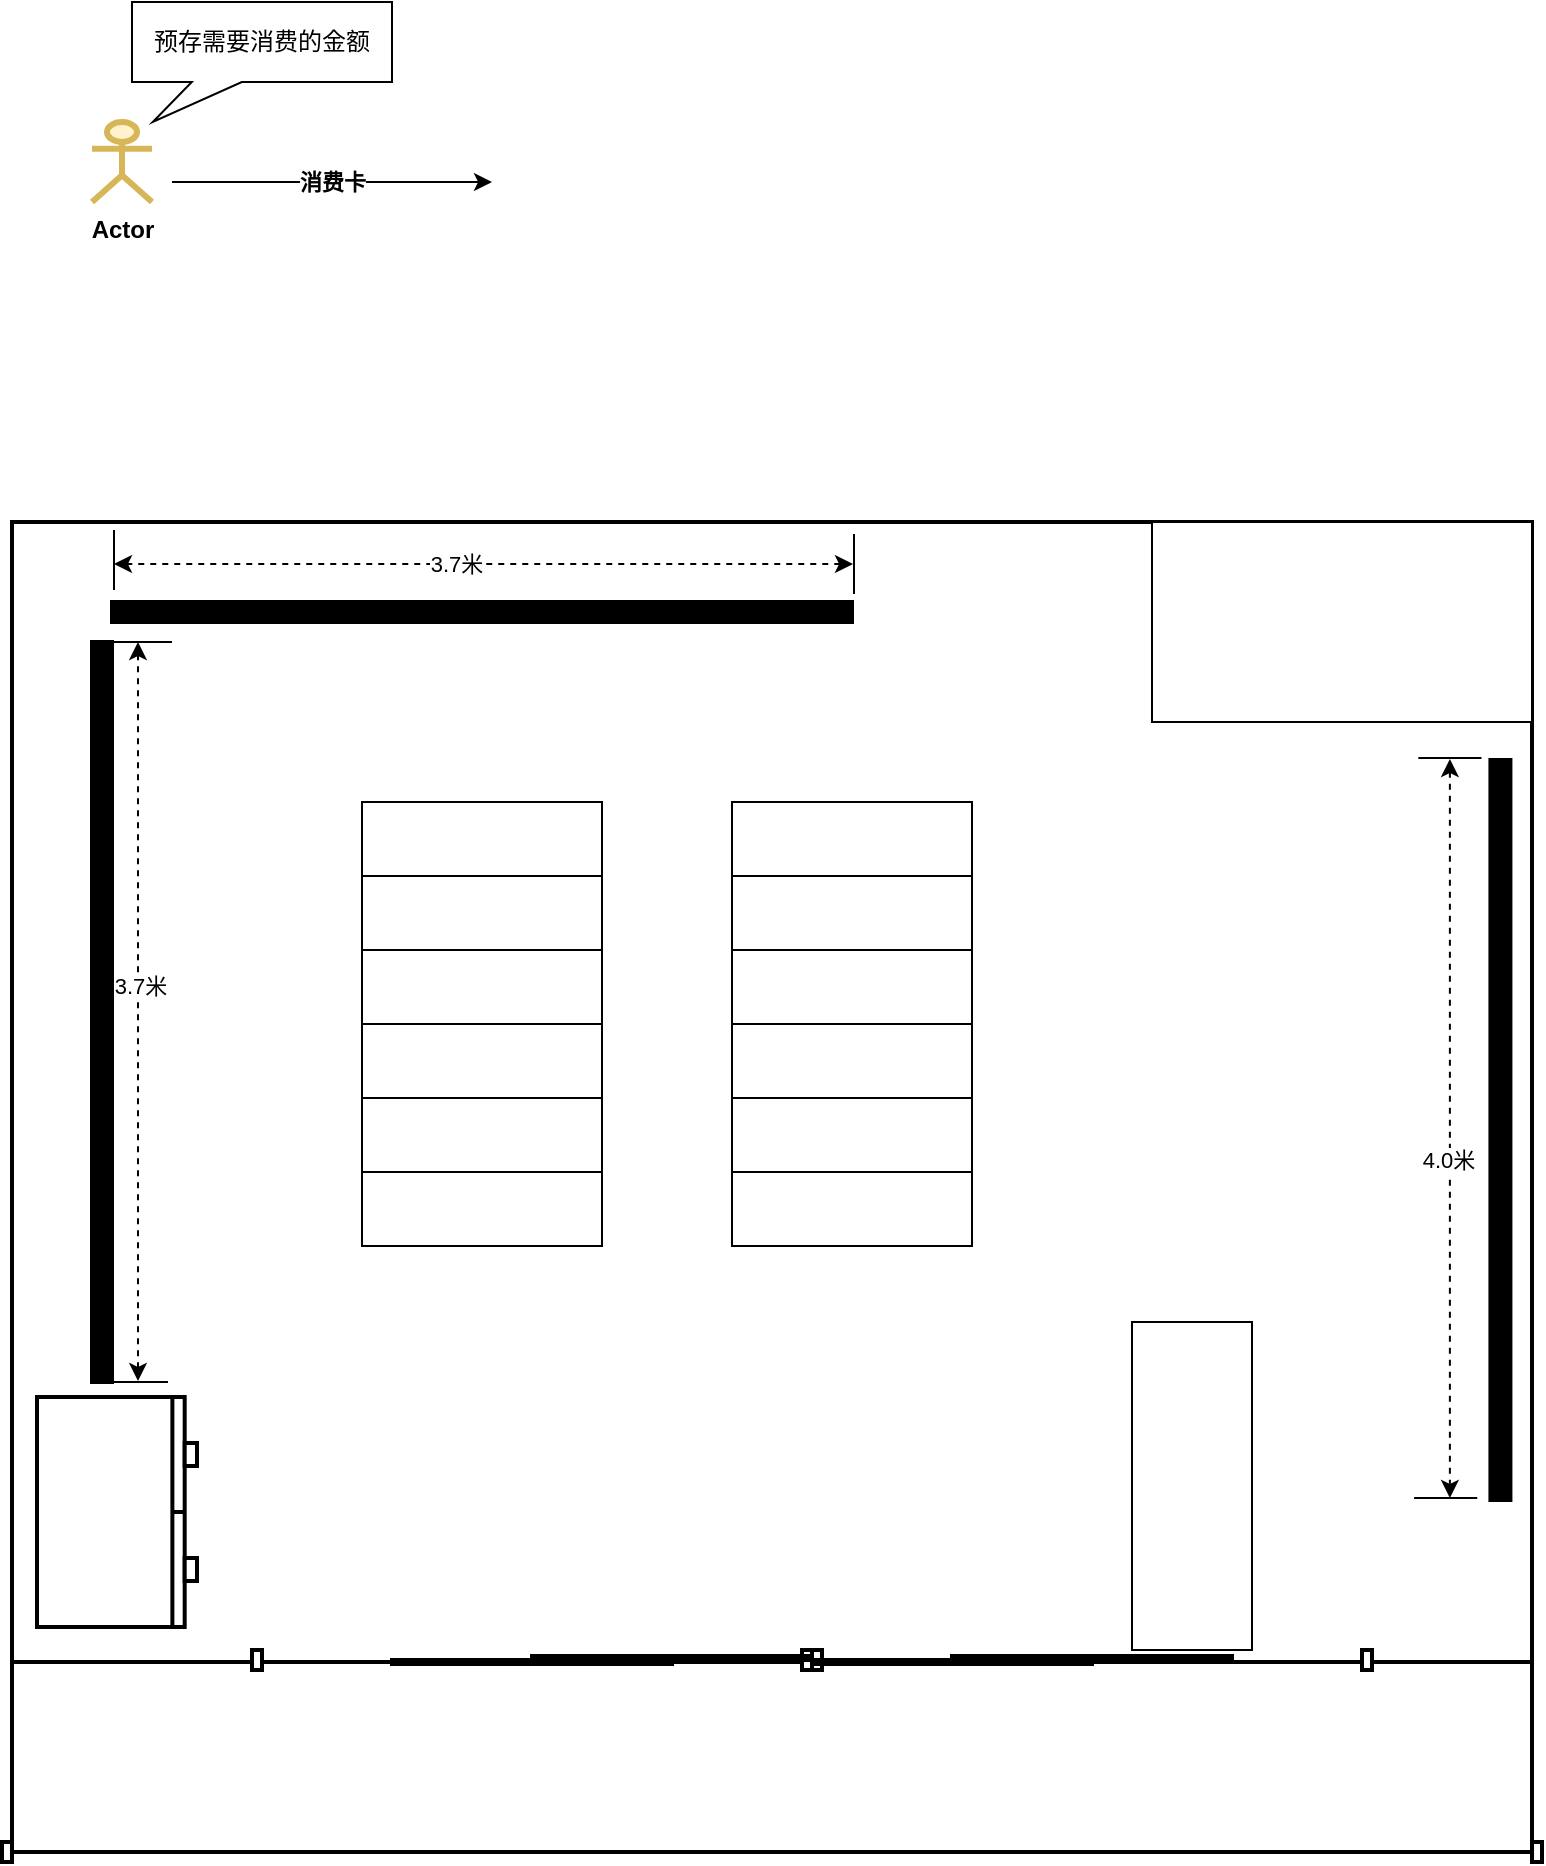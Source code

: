 <mxfile version="13.6.9" type="github">
  <diagram id="GbtlaQpBiUrb4YM5A01o" name="第 1 页">
    <mxGraphModel dx="1422" dy="772" grid="1" gridSize="10" guides="1" tooltips="1" connect="1" arrows="1" fold="1" page="1" pageScale="1" pageWidth="827" pageHeight="1169" math="0" shadow="0">
      <root>
        <mxCell id="0" />
        <mxCell id="1" parent="0" />
        <mxCell id="QXUsdO9ywY45B4wO6g-w-1" value="Actor" style="shape=umlActor;verticalLabelPosition=bottom;verticalAlign=top;html=1;outlineConnect=0;fontStyle=1;fillColor=#fff2cc;strokeColor=#d6b656;strokeWidth=3;" vertex="1" parent="1">
          <mxGeometry x="80" y="120" width="30" height="40" as="geometry" />
        </mxCell>
        <mxCell id="QXUsdO9ywY45B4wO6g-w-3" value="预存需要消费的金额" style="shape=callout;whiteSpace=wrap;html=1;perimeter=calloutPerimeter;strokeWidth=1;position2=0.08;base=25;size=20;position=0.23;" vertex="1" parent="1">
          <mxGeometry x="100" y="60" width="130" height="60" as="geometry" />
        </mxCell>
        <mxCell id="QXUsdO9ywY45B4wO6g-w-4" value="" style="endArrow=classic;html=1;" edge="1" parent="1">
          <mxGeometry relative="1" as="geometry">
            <mxPoint x="120" y="150" as="sourcePoint" />
            <mxPoint x="280" y="150" as="targetPoint" />
          </mxGeometry>
        </mxCell>
        <mxCell id="QXUsdO9ywY45B4wO6g-w-5" value="消费卡" style="edgeLabel;resizable=0;html=1;align=center;verticalAlign=middle;fontStyle=1" connectable="0" vertex="1" parent="QXUsdO9ywY45B4wO6g-w-4">
          <mxGeometry relative="1" as="geometry" />
        </mxCell>
        <mxCell id="QXUsdO9ywY45B4wO6g-w-6" value="" style="rounded=0;whiteSpace=wrap;html=1;strokeWidth=2;" vertex="1" parent="1">
          <mxGeometry x="40" y="320" width="760" height="570" as="geometry" />
        </mxCell>
        <mxCell id="QXUsdO9ywY45B4wO6g-w-7" value="" style="rounded=0;whiteSpace=wrap;html=1;strokeWidth=1;" vertex="1" parent="1">
          <mxGeometry x="610" y="320" width="190" height="100" as="geometry" />
        </mxCell>
        <mxCell id="QXUsdO9ywY45B4wO6g-w-8" value="" style="verticalLabelPosition=bottom;html=1;verticalAlign=top;align=center;shape=mxgraph.floorplan.doorOverhead;strokeWidth=2;" vertex="1" parent="1">
          <mxGeometry x="35" y="890" width="770" height="100" as="geometry" />
        </mxCell>
        <mxCell id="QXUsdO9ywY45B4wO6g-w-12" value="" style="verticalLabelPosition=bottom;html=1;verticalAlign=top;align=center;shape=mxgraph.floorplan.doorSlidingGlass;dx=0.25;strokeWidth=2;rotation=-180;" vertex="1" parent="1">
          <mxGeometry x="160" y="884" width="280" height="10" as="geometry" />
        </mxCell>
        <mxCell id="QXUsdO9ywY45B4wO6g-w-13" value="" style="verticalLabelPosition=bottom;html=1;verticalAlign=top;align=center;shape=mxgraph.floorplan.doorSlidingGlass;dx=0.25;strokeWidth=2;rotation=0;" vertex="1" parent="1">
          <mxGeometry x="440" y="884" width="280" height="10" as="geometry" />
        </mxCell>
        <mxCell id="QXUsdO9ywY45B4wO6g-w-14" value="" style="verticalLabelPosition=bottom;html=1;verticalAlign=top;align=center;shape=mxgraph.floorplan.wall;fillColor=#000000;direction=south;strokeWidth=2;rotation=90;" vertex="1" parent="1">
          <mxGeometry x="260" y="180" width="30" height="370" as="geometry" />
        </mxCell>
        <mxCell id="QXUsdO9ywY45B4wO6g-w-15" value="" style="verticalLabelPosition=bottom;html=1;verticalAlign=top;align=center;shape=mxgraph.floorplan.dresser;strokeWidth=2;rotation=-90;" vertex="1" parent="1">
          <mxGeometry x="35" y="775" width="115" height="80" as="geometry" />
        </mxCell>
        <mxCell id="QXUsdO9ywY45B4wO6g-w-16" value="" style="verticalLabelPosition=bottom;html=1;verticalAlign=top;align=center;shape=mxgraph.floorplan.wall;fillColor=#000000;direction=south;strokeWidth=2;" vertex="1" parent="1">
          <mxGeometry x="70" y="380" width="30" height="370" as="geometry" />
        </mxCell>
        <mxCell id="QXUsdO9ywY45B4wO6g-w-18" value="" style="line;strokeWidth=1;html=1;perimeter=backbonePerimeter;points=[];outlineConnect=0;" vertex="1" parent="1">
          <mxGeometry x="90" y="375" width="30" height="10" as="geometry" />
        </mxCell>
        <mxCell id="QXUsdO9ywY45B4wO6g-w-19" value="" style="line;strokeWidth=1;html=1;perimeter=backbonePerimeter;points=[];outlineConnect=0;" vertex="1" parent="1">
          <mxGeometry x="88" y="745" width="30" height="10" as="geometry" />
        </mxCell>
        <mxCell id="QXUsdO9ywY45B4wO6g-w-23" value="" style="endArrow=classic;startArrow=classic;html=1;dashed=1;" edge="1" parent="1" source="QXUsdO9ywY45B4wO6g-w-19" target="QXUsdO9ywY45B4wO6g-w-18">
          <mxGeometry width="50" height="50" relative="1" as="geometry">
            <mxPoint x="220" y="660" as="sourcePoint" />
            <mxPoint x="270" y="610" as="targetPoint" />
          </mxGeometry>
        </mxCell>
        <mxCell id="QXUsdO9ywY45B4wO6g-w-24" value="3.7米" style="edgeLabel;html=1;align=center;verticalAlign=middle;resizable=0;points=[];" vertex="1" connectable="0" parent="QXUsdO9ywY45B4wO6g-w-23">
          <mxGeometry x="0.078" y="-1" relative="1" as="geometry">
            <mxPoint y="1" as="offset" />
          </mxGeometry>
        </mxCell>
        <mxCell id="QXUsdO9ywY45B4wO6g-w-33" value="" style="group;rotation=-90;" vertex="1" connectable="0" parent="1">
          <mxGeometry x="260" y="150" width="32" height="380" as="geometry" />
        </mxCell>
        <mxCell id="QXUsdO9ywY45B4wO6g-w-29" value="" style="line;strokeWidth=1;html=1;perimeter=backbonePerimeter;points=[];outlineConnect=0;rotation=-90;" vertex="1" parent="QXUsdO9ywY45B4wO6g-w-33">
          <mxGeometry x="-184" y="184" width="30" height="10" as="geometry" />
        </mxCell>
        <mxCell id="QXUsdO9ywY45B4wO6g-w-30" value="" style="line;strokeWidth=1;html=1;perimeter=backbonePerimeter;points=[];outlineConnect=0;rotation=-90;" vertex="1" parent="QXUsdO9ywY45B4wO6g-w-33">
          <mxGeometry x="186" y="186" width="30" height="10" as="geometry" />
        </mxCell>
        <mxCell id="QXUsdO9ywY45B4wO6g-w-31" value="" style="endArrow=classic;startArrow=classic;html=1;dashed=1;" edge="1" parent="QXUsdO9ywY45B4wO6g-w-33" source="QXUsdO9ywY45B4wO6g-w-30" target="QXUsdO9ywY45B4wO6g-w-29">
          <mxGeometry width="50" height="50" relative="1" as="geometry">
            <mxPoint x="111" y="74" as="sourcePoint" />
            <mxPoint x="61" y="24" as="targetPoint" />
          </mxGeometry>
        </mxCell>
        <mxCell id="QXUsdO9ywY45B4wO6g-w-32" value="3.7米" style="edgeLabel;html=1;align=center;verticalAlign=middle;resizable=0;points=[];rotation=0;" vertex="1" connectable="0" parent="QXUsdO9ywY45B4wO6g-w-31">
          <mxGeometry x="0.078" y="-1" relative="1" as="geometry">
            <mxPoint y="1" as="offset" />
          </mxGeometry>
        </mxCell>
        <mxCell id="QXUsdO9ywY45B4wO6g-w-40" value="" style="verticalLabelPosition=bottom;html=1;verticalAlign=top;align=center;shape=mxgraph.floorplan.wall;fillColor=#000000;direction=south;strokeWidth=2;rotation=90;" vertex="1" parent="1">
          <mxGeometry x="260" y="180" width="30" height="370" as="geometry" />
        </mxCell>
        <mxCell id="QXUsdO9ywY45B4wO6g-w-45" value="" style="verticalLabelPosition=bottom;html=1;verticalAlign=top;align=center;shape=mxgraph.floorplan.wall;fillColor=#000000;direction=south;strokeWidth=2;rotation=90;" vertex="1" parent="1">
          <mxGeometry x="260" y="180" width="30" height="370" as="geometry" />
        </mxCell>
        <mxCell id="QXUsdO9ywY45B4wO6g-w-52" value="" style="group;rotation=-90;" vertex="1" connectable="0" parent="1">
          <mxGeometry x="560" y="585" width="400" height="56" as="geometry" />
        </mxCell>
        <mxCell id="QXUsdO9ywY45B4wO6g-w-46" value="" style="group;rotation=-180;" vertex="1" connectable="0" parent="QXUsdO9ywY45B4wO6g-w-52">
          <mxGeometry x="181.053" y="-152" width="33.684" height="380" as="geometry" />
        </mxCell>
        <mxCell id="QXUsdO9ywY45B4wO6g-w-47" value="" style="line;strokeWidth=1;html=1;perimeter=backbonePerimeter;points=[];outlineConnect=0;rotation=-180;" vertex="1" parent="QXUsdO9ywY45B4wO6g-w-46">
          <mxGeometry y="370" width="31.579" height="10" as="geometry" />
        </mxCell>
        <mxCell id="QXUsdO9ywY45B4wO6g-w-48" value="" style="line;strokeWidth=1;html=1;perimeter=backbonePerimeter;points=[];outlineConnect=0;rotation=-180;" vertex="1" parent="QXUsdO9ywY45B4wO6g-w-46">
          <mxGeometry x="2.105" width="31.579" height="10" as="geometry" />
        </mxCell>
        <mxCell id="QXUsdO9ywY45B4wO6g-w-49" value="" style="endArrow=classic;startArrow=classic;html=1;dashed=1;" edge="1" parent="QXUsdO9ywY45B4wO6g-w-46" source="QXUsdO9ywY45B4wO6g-w-48" target="QXUsdO9ywY45B4wO6g-w-47">
          <mxGeometry width="50" height="50" relative="1" as="geometry">
            <mxPoint x="-105.263" y="95" as="sourcePoint" />
            <mxPoint x="-157.895" y="145" as="targetPoint" />
          </mxGeometry>
        </mxCell>
        <mxCell id="QXUsdO9ywY45B4wO6g-w-50" value="4.0米" style="edgeLabel;html=1;align=center;verticalAlign=middle;resizable=0;points=[];rotation=0;" vertex="1" connectable="0" parent="QXUsdO9ywY45B4wO6g-w-49">
          <mxGeometry x="0.078" y="-1" relative="1" as="geometry">
            <mxPoint y="1" as="offset" />
          </mxGeometry>
        </mxCell>
        <mxCell id="QXUsdO9ywY45B4wO6g-w-51" value="" style="verticalLabelPosition=bottom;html=1;verticalAlign=top;align=center;shape=mxgraph.floorplan.wall;fillColor=#000000;direction=south;strokeWidth=2;rotation=0;" vertex="1" parent="QXUsdO9ywY45B4wO6g-w-52">
          <mxGeometry x="208.421" y="-146" width="31.579" height="370" as="geometry" />
        </mxCell>
        <mxCell id="QXUsdO9ywY45B4wO6g-w-62" value="" style="group" vertex="1" connectable="0" parent="1">
          <mxGeometry x="215" y="460" width="120" height="222" as="geometry" />
        </mxCell>
        <mxCell id="QXUsdO9ywY45B4wO6g-w-56" value="" style="rounded=0;whiteSpace=wrap;html=1;strokeWidth=1;" vertex="1" parent="QXUsdO9ywY45B4wO6g-w-62">
          <mxGeometry y="37" width="120" height="37" as="geometry" />
        </mxCell>
        <mxCell id="QXUsdO9ywY45B4wO6g-w-57" value="" style="rounded=0;whiteSpace=wrap;html=1;strokeWidth=1;" vertex="1" parent="QXUsdO9ywY45B4wO6g-w-62">
          <mxGeometry y="74" width="120" height="37" as="geometry" />
        </mxCell>
        <mxCell id="QXUsdO9ywY45B4wO6g-w-58" value="" style="rounded=0;whiteSpace=wrap;html=1;strokeWidth=1;" vertex="1" parent="QXUsdO9ywY45B4wO6g-w-62">
          <mxGeometry y="111" width="120" height="37" as="geometry" />
        </mxCell>
        <mxCell id="QXUsdO9ywY45B4wO6g-w-59" value="" style="rounded=0;whiteSpace=wrap;html=1;strokeWidth=1;" vertex="1" parent="QXUsdO9ywY45B4wO6g-w-62">
          <mxGeometry y="148" width="120" height="37" as="geometry" />
        </mxCell>
        <mxCell id="QXUsdO9ywY45B4wO6g-w-60" value="" style="rounded=0;whiteSpace=wrap;html=1;strokeWidth=1;" vertex="1" parent="QXUsdO9ywY45B4wO6g-w-62">
          <mxGeometry y="185" width="120" height="37" as="geometry" />
        </mxCell>
        <mxCell id="QXUsdO9ywY45B4wO6g-w-61" value="" style="rounded=0;whiteSpace=wrap;html=1;strokeWidth=1;" vertex="1" parent="QXUsdO9ywY45B4wO6g-w-62">
          <mxGeometry width="120" height="37" as="geometry" />
        </mxCell>
        <mxCell id="QXUsdO9ywY45B4wO6g-w-63" value="" style="group" vertex="1" connectable="0" parent="1">
          <mxGeometry x="400" y="460" width="120" height="222" as="geometry" />
        </mxCell>
        <mxCell id="QXUsdO9ywY45B4wO6g-w-64" value="" style="rounded=0;whiteSpace=wrap;html=1;strokeWidth=1;" vertex="1" parent="QXUsdO9ywY45B4wO6g-w-63">
          <mxGeometry y="37" width="120" height="37" as="geometry" />
        </mxCell>
        <mxCell id="QXUsdO9ywY45B4wO6g-w-65" value="" style="rounded=0;whiteSpace=wrap;html=1;strokeWidth=1;" vertex="1" parent="QXUsdO9ywY45B4wO6g-w-63">
          <mxGeometry y="74" width="120" height="37" as="geometry" />
        </mxCell>
        <mxCell id="QXUsdO9ywY45B4wO6g-w-66" value="" style="rounded=0;whiteSpace=wrap;html=1;strokeWidth=1;" vertex="1" parent="QXUsdO9ywY45B4wO6g-w-63">
          <mxGeometry y="111" width="120" height="37" as="geometry" />
        </mxCell>
        <mxCell id="QXUsdO9ywY45B4wO6g-w-67" value="" style="rounded=0;whiteSpace=wrap;html=1;strokeWidth=1;" vertex="1" parent="QXUsdO9ywY45B4wO6g-w-63">
          <mxGeometry y="148" width="120" height="37" as="geometry" />
        </mxCell>
        <mxCell id="QXUsdO9ywY45B4wO6g-w-68" value="" style="rounded=0;whiteSpace=wrap;html=1;strokeWidth=1;" vertex="1" parent="QXUsdO9ywY45B4wO6g-w-63">
          <mxGeometry y="185" width="120" height="37" as="geometry" />
        </mxCell>
        <mxCell id="QXUsdO9ywY45B4wO6g-w-69" value="" style="rounded=0;whiteSpace=wrap;html=1;strokeWidth=1;" vertex="1" parent="QXUsdO9ywY45B4wO6g-w-63">
          <mxGeometry width="120" height="37" as="geometry" />
        </mxCell>
        <mxCell id="QXUsdO9ywY45B4wO6g-w-73" value="" style="rounded=0;whiteSpace=wrap;html=1;strokeWidth=1;" vertex="1" parent="1">
          <mxGeometry x="600" y="720" width="60" height="164" as="geometry" />
        </mxCell>
      </root>
    </mxGraphModel>
  </diagram>
</mxfile>
